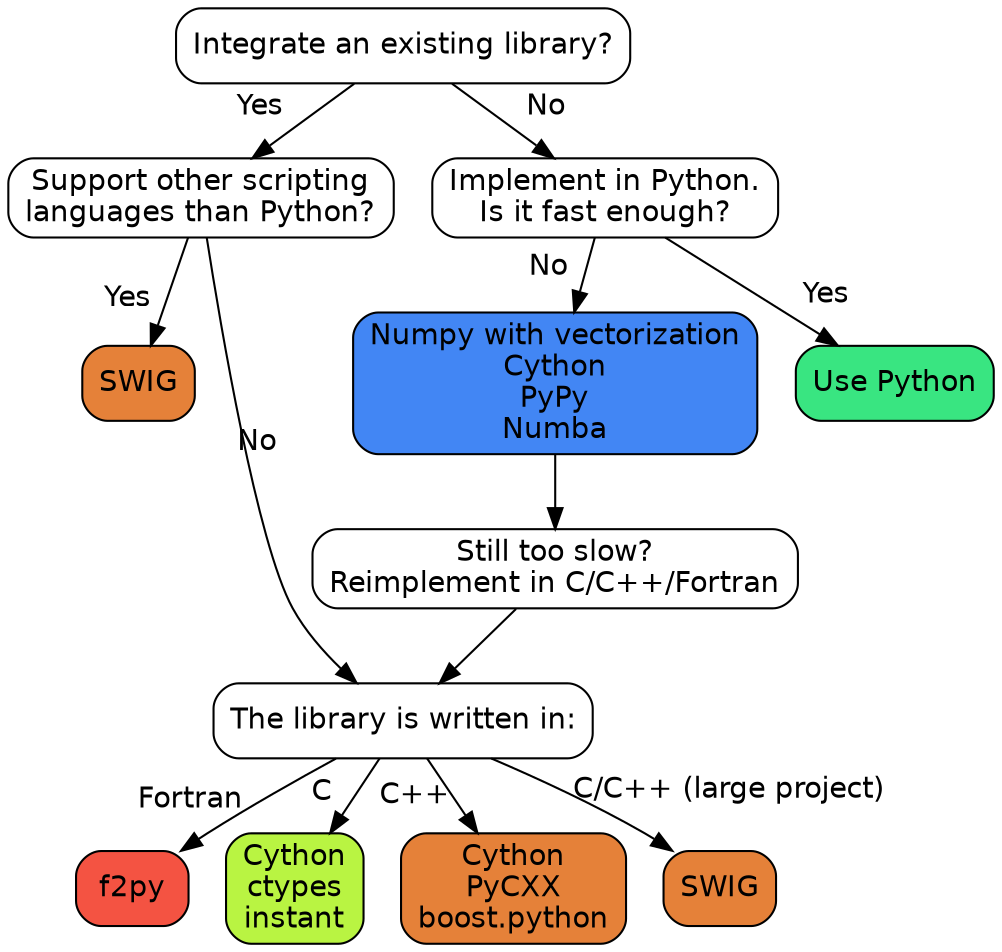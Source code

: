 digraph Tree {
node [shape=box, style="filled, rounded", color="black", fontname=helvetica] ;
edge [fontname=helvetica] ;
islib [label=<Integrate an existing library?>, fillcolor="#e5813900"] ;
islib -> otherlang [labeldistance=2.5, labelangle=45, headlabel="Yes"] ;
otherlang -> swig [labeldistance=2.5, labelangle=45, headlabel="Yes"] ;
otherlang [label=<Support other scripting<br/>languages than Python?>, fillcolor="#e5813900"] ;
swig [label=<SWIG>, fillcolor="#e58139ff"] ;
whichlang [label=<The library is written in:>, fillcolor="#e5813900"] ;
otherlang -> whichlang [labeldistance=12.5, labelangle=-25, headlabel="No"] ;
f2py [label=<f2py>, fillcolor="#f45342"] ;
whichlang -> f2py [labeldistance=2.5, labelangle=45, headlabel="Fortran"] ;
cython [label=<Cython<br/>ctypes<br/>instant>, fillcolor="#b9f442"] ;
whichlang -> cython [labeldistance=2.0, labelangle=45, headlabel="C"] ;
swig2 [label=<Cython<br/>PyCXX<br/>boost.python<br/>>, fillcolor="#e58139ff"] ;
swig3 [label=<SWIG>, fillcolor="#e58139ff"] ;
whichlang -> swig2 [labeldistance=3.5, labelangle=25, headlabel="C++"] ;
whichlang -> swig3 [labeldistance=4.0, labelangle=-100, headlabel="C/C++ (large project)"] ;
pyimpl [label=<Implement in Python.<br/>Is it fast enough?>, fillcolor="#e5813900"] ;
islib -> pyimpl [labeldistance=2.5, labelangle=-45, headlabel="No"] ;
numpyimpl [label=<Numpy with vectorization<br/>Cython<br/>PyPy<br/>Numba>, fillcolor="#4286f4"] ;
pyimpl -> numpyimpl [labeldistance=2.5, labelangle=45, headlabel="No"] ;
pysmile [label=<Use Python>, fillcolor="#39e581ff"] ;
pyimpl -> pysmile [labeldistance=2.5, labelangle=-45, headlabel="Yes"] ;
cimpl [label=<Still too slow?<br/>Reimplement in C/C++/Fortran>, fillcolor="#e5813900"] ;
numpyimpl -> cimpl [labeldistance=2.5, labelangle=-45] ;
cimpl -> whichlang [labeldistance=2.5, labelangle=45] ;
}
